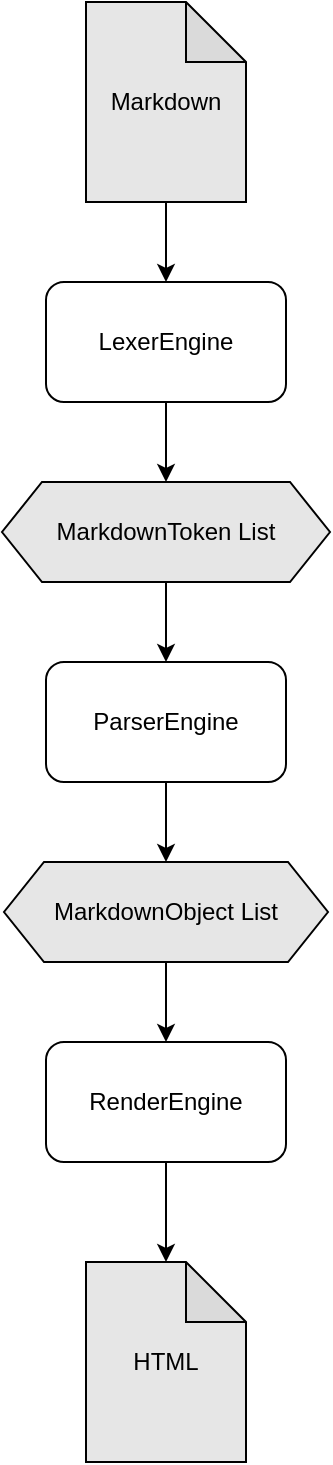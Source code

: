<mxfile version="14.5.1" type="device" pages="4"><diagram id="C5RBs43oDa-KdzZeNtuy" name="Overview"><mxGraphModel dx="1550" dy="895" grid="1" gridSize="10" guides="1" tooltips="1" connect="1" arrows="1" fold="1" page="1" pageScale="1" pageWidth="827" pageHeight="1169" math="0" shadow="0"><root><mxCell id="WIyWlLk6GJQsqaUBKTNV-0"/><mxCell id="WIyWlLk6GJQsqaUBKTNV-1" parent="WIyWlLk6GJQsqaUBKTNV-0"/><mxCell id="PgM29OOHVoM3hw01rDTA-3" style="edgeStyle=orthogonalEdgeStyle;rounded=0;orthogonalLoop=1;jettySize=auto;html=1;" edge="1" parent="WIyWlLk6GJQsqaUBKTNV-1" source="PgM29OOHVoM3hw01rDTA-1" target="PgM29OOHVoM3hw01rDTA-2"><mxGeometry relative="1" as="geometry"/></mxCell><mxCell id="PgM29OOHVoM3hw01rDTA-1" value="Markdown" style="shape=note;whiteSpace=wrap;html=1;backgroundOutline=1;darkOpacity=0.05;fillColor=#E6E6E6;" vertex="1" parent="WIyWlLk6GJQsqaUBKTNV-1"><mxGeometry x="374" y="160" width="80" height="100" as="geometry"/></mxCell><mxCell id="PgM29OOHVoM3hw01rDTA-5" style="edgeStyle=orthogonalEdgeStyle;rounded=0;orthogonalLoop=1;jettySize=auto;html=1;entryX=0.5;entryY=0;entryDx=0;entryDy=0;" edge="1" parent="WIyWlLk6GJQsqaUBKTNV-1" source="PgM29OOHVoM3hw01rDTA-2" target="PgM29OOHVoM3hw01rDTA-7"><mxGeometry relative="1" as="geometry"><mxPoint x="414" y="430" as="targetPoint"/></mxGeometry></mxCell><mxCell id="PgM29OOHVoM3hw01rDTA-2" value="LexerEngine" style="rounded=1;whiteSpace=wrap;html=1;" vertex="1" parent="WIyWlLk6GJQsqaUBKTNV-1"><mxGeometry x="354" y="300" width="120" height="60" as="geometry"/></mxCell><mxCell id="PgM29OOHVoM3hw01rDTA-9" style="edgeStyle=orthogonalEdgeStyle;rounded=0;orthogonalLoop=1;jettySize=auto;html=1;" edge="1" parent="WIyWlLk6GJQsqaUBKTNV-1" source="PgM29OOHVoM3hw01rDTA-7" target="PgM29OOHVoM3hw01rDTA-8"><mxGeometry relative="1" as="geometry"/></mxCell><mxCell id="PgM29OOHVoM3hw01rDTA-7" value="MarkdownToken List" style="shape=hexagon;perimeter=hexagonPerimeter2;whiteSpace=wrap;html=1;fixedSize=1;fillColor=#E6E6E6;" vertex="1" parent="WIyWlLk6GJQsqaUBKTNV-1"><mxGeometry x="332" y="400" width="164" height="50" as="geometry"/></mxCell><mxCell id="PgM29OOHVoM3hw01rDTA-11" style="edgeStyle=orthogonalEdgeStyle;rounded=0;orthogonalLoop=1;jettySize=auto;html=1;entryX=0.5;entryY=0;entryDx=0;entryDy=0;" edge="1" parent="WIyWlLk6GJQsqaUBKTNV-1" source="PgM29OOHVoM3hw01rDTA-8" target="PgM29OOHVoM3hw01rDTA-10"><mxGeometry relative="1" as="geometry"/></mxCell><mxCell id="PgM29OOHVoM3hw01rDTA-8" value="ParserEngine" style="rounded=1;whiteSpace=wrap;html=1;" vertex="1" parent="WIyWlLk6GJQsqaUBKTNV-1"><mxGeometry x="354" y="490" width="120" height="60" as="geometry"/></mxCell><mxCell id="PgM29OOHVoM3hw01rDTA-13" style="edgeStyle=orthogonalEdgeStyle;rounded=0;orthogonalLoop=1;jettySize=auto;html=1;entryX=0.5;entryY=0;entryDx=0;entryDy=0;" edge="1" parent="WIyWlLk6GJQsqaUBKTNV-1" source="PgM29OOHVoM3hw01rDTA-10" target="PgM29OOHVoM3hw01rDTA-12"><mxGeometry relative="1" as="geometry"/></mxCell><mxCell id="PgM29OOHVoM3hw01rDTA-10" value="MarkdownObject List" style="shape=hexagon;perimeter=hexagonPerimeter2;whiteSpace=wrap;html=1;fixedSize=1;fillColor=#E6E6E6;" vertex="1" parent="WIyWlLk6GJQsqaUBKTNV-1"><mxGeometry x="333" y="590" width="162" height="50" as="geometry"/></mxCell><mxCell id="PgM29OOHVoM3hw01rDTA-15" style="edgeStyle=orthogonalEdgeStyle;rounded=0;orthogonalLoop=1;jettySize=auto;html=1;entryX=0.5;entryY=0;entryDx=0;entryDy=0;entryPerimeter=0;" edge="1" parent="WIyWlLk6GJQsqaUBKTNV-1" source="PgM29OOHVoM3hw01rDTA-12" target="PgM29OOHVoM3hw01rDTA-14"><mxGeometry relative="1" as="geometry"/></mxCell><mxCell id="PgM29OOHVoM3hw01rDTA-12" value="RenderEngine" style="rounded=1;whiteSpace=wrap;html=1;fillColor=#FFFFFF;" vertex="1" parent="WIyWlLk6GJQsqaUBKTNV-1"><mxGeometry x="354" y="680" width="120" height="60" as="geometry"/></mxCell><mxCell id="PgM29OOHVoM3hw01rDTA-14" value="HTML" style="shape=note;whiteSpace=wrap;html=1;backgroundOutline=1;darkOpacity=0.05;fillColor=#E6E6E6;" vertex="1" parent="WIyWlLk6GJQsqaUBKTNV-1"><mxGeometry x="374" y="790" width="80" height="100" as="geometry"/></mxCell></root></mxGraphModel></diagram><diagram id="Sw_qqMjc8U7s2NGAcDJ0" name="LexerEngine"><mxGraphModel dx="1550" dy="895" grid="1" gridSize="10" guides="1" tooltips="1" connect="1" arrows="1" fold="1" page="1" pageScale="1" pageWidth="1100" pageHeight="850" math="0" shadow="0"><root><mxCell id="pzdXls8BnUCMwul2S7bM-0"/><mxCell id="pzdXls8BnUCMwul2S7bM-1" parent="pzdXls8BnUCMwul2S7bM-0"/><mxCell id="pzdXls8BnUCMwul2S7bM-2" style="edgeStyle=orthogonalEdgeStyle;rounded=0;orthogonalLoop=1;jettySize=auto;html=1;entryX=0.5;entryY=0;entryDx=0;entryDy=0;" edge="1" parent="pzdXls8BnUCMwul2S7bM-1" source="pzdXls8BnUCMwul2S7bM-3" target="pzdXls8BnUCMwul2S7bM-6"><mxGeometry relative="1" as="geometry"><mxPoint x="640" y="300" as="targetPoint"/></mxGeometry></mxCell><mxCell id="pzdXls8BnUCMwul2S7bM-3" value="Markdown String" style="shape=note;whiteSpace=wrap;html=1;backgroundOutline=1;darkOpacity=0.05;" vertex="1" parent="pzdXls8BnUCMwul2S7bM-1"><mxGeometry x="405" y="150" width="80" height="100" as="geometry"/></mxCell><mxCell id="pzdXls8BnUCMwul2S7bM-4" style="edgeStyle=orthogonalEdgeStyle;rounded=0;orthogonalLoop=1;jettySize=auto;html=1;entryX=0;entryY=0;entryDx=70;entryDy=0;entryPerimeter=0;strokeColor=#009999;" edge="1" parent="pzdXls8BnUCMwul2S7bM-1" source="pzdXls8BnUCMwul2S7bM-6" target="pzdXls8BnUCMwul2S7bM-30"><mxGeometry relative="1" as="geometry"/></mxCell><mxCell id="pzdXls8BnUCMwul2S7bM-5" value="Finished" style="edgeLabel;html=1;align=center;verticalAlign=middle;resizable=0;points=[];" vertex="1" connectable="0" parent="pzdXls8BnUCMwul2S7bM-4"><mxGeometry x="-0.431" y="-1" relative="1" as="geometry"><mxPoint x="5.33" y="1" as="offset"/></mxGeometry></mxCell><mxCell id="pzdXls8BnUCMwul2S7bM-6" value="Lex String Until Empty" style="whiteSpace=wrap;html=1;" vertex="1" parent="pzdXls8BnUCMwul2S7bM-1"><mxGeometry x="380" y="290" width="130" height="40" as="geometry"/></mxCell><mxCell id="pzdXls8BnUCMwul2S7bM-7" style="edgeStyle=orthogonalEdgeStyle;rounded=0;orthogonalLoop=1;jettySize=auto;html=1;strokeColor=#994C00;" edge="1" parent="pzdXls8BnUCMwul2S7bM-1" source="pzdXls8BnUCMwul2S7bM-11" target="pzdXls8BnUCMwul2S7bM-18"><mxGeometry relative="1" as="geometry"/></mxCell><mxCell id="pzdXls8BnUCMwul2S7bM-8" value="Failed" style="edgeLabel;html=1;align=center;verticalAlign=middle;resizable=0;points=[];" vertex="1" connectable="0" parent="pzdXls8BnUCMwul2S7bM-7"><mxGeometry x="-0.302" y="-1" relative="1" as="geometry"><mxPoint as="offset"/></mxGeometry></mxCell><mxCell id="pzdXls8BnUCMwul2S7bM-9" style="edgeStyle=orthogonalEdgeStyle;rounded=0;orthogonalLoop=1;jettySize=auto;html=1;entryX=0.5;entryY=1;entryDx=0;entryDy=0;strokeColor=#009999;" edge="1" parent="pzdXls8BnUCMwul2S7bM-1" source="pzdXls8BnUCMwul2S7bM-11" target="pzdXls8BnUCMwul2S7bM-6"><mxGeometry relative="1" as="geometry"/></mxCell><mxCell id="pzdXls8BnUCMwul2S7bM-10" value="MarkdownToken" style="edgeLabel;html=1;align=center;verticalAlign=middle;resizable=0;points=[];" vertex="1" connectable="0" parent="pzdXls8BnUCMwul2S7bM-9"><mxGeometry x="-0.118" relative="1" as="geometry"><mxPoint as="offset"/></mxGeometry></mxCell><mxCell id="pzdXls8BnUCMwul2S7bM-11" value="AtxHeaderLexer" style="whiteSpace=wrap;html=1;rounded=1;" vertex="1" parent="pzdXls8BnUCMwul2S7bM-1"><mxGeometry x="590" y="350" width="100" height="40" as="geometry"/></mxCell><mxCell id="pzdXls8BnUCMwul2S7bM-12" value="" style="edgeStyle=elbowEdgeStyle;elbow=horizontal;html=1;rounded=0;entryX=0.5;entryY=0;entryDx=0;entryDy=0;" edge="1" parent="pzdXls8BnUCMwul2S7bM-1" source="pzdXls8BnUCMwul2S7bM-6" target="pzdXls8BnUCMwul2S7bM-11"><mxGeometry relative="1" as="geometry"><Array as="points"><mxPoint x="640" y="310"/></Array></mxGeometry></mxCell><mxCell id="pzdXls8BnUCMwul2S7bM-13" value="Markdown Substring" style="edgeLabel;html=1;align=center;verticalAlign=middle;resizable=0;points=[];" vertex="1" connectable="0" parent="pzdXls8BnUCMwul2S7bM-12"><mxGeometry x="-0.101" y="2" relative="1" as="geometry"><mxPoint x="-6.5" y="2" as="offset"/></mxGeometry></mxCell><mxCell id="pzdXls8BnUCMwul2S7bM-14" style="edgeStyle=orthogonalEdgeStyle;rounded=0;orthogonalLoop=1;jettySize=auto;html=1;entryX=0.5;entryY=0;entryDx=0;entryDy=0;strokeColor=#994C00;" edge="1" parent="pzdXls8BnUCMwul2S7bM-1" source="pzdXls8BnUCMwul2S7bM-18" target="pzdXls8BnUCMwul2S7bM-23"><mxGeometry relative="1" as="geometry"/></mxCell><mxCell id="pzdXls8BnUCMwul2S7bM-15" value="Failed" style="edgeLabel;html=1;align=center;verticalAlign=middle;resizable=0;points=[];" vertex="1" connectable="0" parent="pzdXls8BnUCMwul2S7bM-14"><mxGeometry x="-0.34" relative="1" as="geometry"><mxPoint as="offset"/></mxGeometry></mxCell><mxCell id="pzdXls8BnUCMwul2S7bM-16" style="edgeStyle=orthogonalEdgeStyle;rounded=0;orthogonalLoop=1;jettySize=auto;html=1;entryX=0.5;entryY=1;entryDx=0;entryDy=0;strokeColor=#009999;" edge="1" parent="pzdXls8BnUCMwul2S7bM-1" source="pzdXls8BnUCMwul2S7bM-18" target="pzdXls8BnUCMwul2S7bM-6"><mxGeometry relative="1" as="geometry"/></mxCell><mxCell id="pzdXls8BnUCMwul2S7bM-17" value="MarkdownToken" style="edgeLabel;html=1;align=center;verticalAlign=middle;resizable=0;points=[];" vertex="1" connectable="0" parent="pzdXls8BnUCMwul2S7bM-16"><mxGeometry x="-0.392" relative="1" as="geometry"><mxPoint as="offset"/></mxGeometry></mxCell><mxCell id="pzdXls8BnUCMwul2S7bM-18" value="ListLexer" style="whiteSpace=wrap;html=1;rounded=1;" vertex="1" parent="pzdXls8BnUCMwul2S7bM-1"><mxGeometry x="590" y="430" width="100" height="40" as="geometry"/></mxCell><mxCell id="pzdXls8BnUCMwul2S7bM-19" style="edgeStyle=orthogonalEdgeStyle;rounded=0;orthogonalLoop=1;jettySize=auto;html=1;entryX=0.5;entryY=0;entryDx=0;entryDy=0;strokeColor=#994C00;" edge="1" parent="pzdXls8BnUCMwul2S7bM-1" source="pzdXls8BnUCMwul2S7bM-23" target="pzdXls8BnUCMwul2S7bM-28"><mxGeometry relative="1" as="geometry"/></mxCell><mxCell id="pzdXls8BnUCMwul2S7bM-20" value="Failed" style="edgeLabel;html=1;align=center;verticalAlign=middle;resizable=0;points=[];" vertex="1" connectable="0" parent="pzdXls8BnUCMwul2S7bM-19"><mxGeometry x="-0.265" y="-1" relative="1" as="geometry"><mxPoint as="offset"/></mxGeometry></mxCell><mxCell id="pzdXls8BnUCMwul2S7bM-21" style="edgeStyle=orthogonalEdgeStyle;rounded=0;orthogonalLoop=1;jettySize=auto;html=1;entryX=0.5;entryY=1;entryDx=0;entryDy=0;strokeColor=#009999;" edge="1" parent="pzdXls8BnUCMwul2S7bM-1" source="pzdXls8BnUCMwul2S7bM-23" target="pzdXls8BnUCMwul2S7bM-6"><mxGeometry relative="1" as="geometry"/></mxCell><mxCell id="pzdXls8BnUCMwul2S7bM-22" value="MarkdownToken" style="edgeLabel;html=1;align=center;verticalAlign=middle;resizable=0;points=[];" vertex="1" connectable="0" parent="pzdXls8BnUCMwul2S7bM-21"><mxGeometry x="-0.51" y="-1" relative="1" as="geometry"><mxPoint as="offset"/></mxGeometry></mxCell><mxCell id="pzdXls8BnUCMwul2S7bM-23" value="EmptylineLexer" style="rounded=1;whiteSpace=wrap;html=1;fillColor=#ffffff;" vertex="1" parent="pzdXls8BnUCMwul2S7bM-1"><mxGeometry x="590" y="510" width="100" height="40" as="geometry"/></mxCell><mxCell id="pzdXls8BnUCMwul2S7bM-24" style="edgeStyle=orthogonalEdgeStyle;rounded=0;orthogonalLoop=1;jettySize=auto;html=1;strokeColor=#009999;entryX=0.5;entryY=1;entryDx=0;entryDy=0;" edge="1" parent="pzdXls8BnUCMwul2S7bM-1" source="pzdXls8BnUCMwul2S7bM-28" target="pzdXls8BnUCMwul2S7bM-6"><mxGeometry relative="1" as="geometry"><mxPoint x="430" y="380" as="targetPoint"/></mxGeometry></mxCell><mxCell id="pzdXls8BnUCMwul2S7bM-25" value="MarkdownToken" style="edgeLabel;html=1;align=center;verticalAlign=middle;resizable=0;points=[];" vertex="1" connectable="0" parent="pzdXls8BnUCMwul2S7bM-24"><mxGeometry x="-0.595" relative="1" as="geometry"><mxPoint x="6" as="offset"/></mxGeometry></mxCell><mxCell id="pzdXls8BnUCMwul2S7bM-26" style="edgeStyle=orthogonalEdgeStyle;rounded=0;orthogonalLoop=1;jettySize=auto;html=1;entryX=0;entryY=0.5;entryDx=0;entryDy=0;strokeColor=#994C00;" edge="1" parent="pzdXls8BnUCMwul2S7bM-1" source="pzdXls8BnUCMwul2S7bM-28" target="pzdXls8BnUCMwul2S7bM-29"><mxGeometry relative="1" as="geometry"/></mxCell><mxCell id="pzdXls8BnUCMwul2S7bM-27" value="Failed" style="edgeLabel;html=1;align=center;verticalAlign=middle;resizable=0;points=[];" vertex="1" connectable="0" parent="pzdXls8BnUCMwul2S7bM-26"><mxGeometry x="-0.213" y="-1" relative="1" as="geometry"><mxPoint x="6.67" y="-1" as="offset"/></mxGeometry></mxCell><mxCell id="pzdXls8BnUCMwul2S7bM-28" value="ParagraphLexer" style="rounded=1;whiteSpace=wrap;html=1;fillColor=#ffffff;" vertex="1" parent="pzdXls8BnUCMwul2S7bM-1"><mxGeometry x="590" y="590" width="100" height="40" as="geometry"/></mxCell><mxCell id="pzdXls8BnUCMwul2S7bM-29" value="exception&lt;br&gt;Infinite Loop Detected" style="rhombus;whiteSpace=wrap;html=1;rounded=0;fillColor=#FFCCCC;" vertex="1" parent="pzdXls8BnUCMwul2S7bM-1"><mxGeometry x="800" y="570" width="100" height="80" as="geometry"/></mxCell><mxCell id="pzdXls8BnUCMwul2S7bM-30" value="List&amp;lt;MarkdownToken&amp;gt;" style="shape=cube;whiteSpace=wrap;html=1;boundedLbl=1;backgroundOutline=1;darkOpacity=0.05;darkOpacity2=0.1;rounded=1;fillColor=#E6E6E6;" vertex="1" parent="pzdXls8BnUCMwul2S7bM-1"><mxGeometry x="200" y="440" width="160" height="80" as="geometry"/></mxCell></root></mxGraphModel></diagram><diagram id="LgI9ahDbymaSBoopOObE" name="ParserEngine"><mxGraphModel dx="1824" dy="1053" grid="1" gridSize="10" guides="1" tooltips="1" connect="1" arrows="1" fold="1" page="1" pageScale="1" pageWidth="1100" pageHeight="850" math="0" shadow="0"><root><mxCell id="LESB2wQcvWQJYPj-FTWl-0"/><mxCell id="LESB2wQcvWQJYPj-FTWl-1" parent="LESB2wQcvWQJYPj-FTWl-0"/><mxCell id="LESB2wQcvWQJYPj-FTWl-2" style="edgeStyle=orthogonalEdgeStyle;rounded=0;orthogonalLoop=1;jettySize=auto;html=1;entryX=0.5;entryY=0;entryDx=0;entryDy=0;exitX=0;exitY=0;exitDx=90;exitDy=80;exitPerimeter=0;" edge="1" parent="LESB2wQcvWQJYPj-FTWl-1" source="LESB2wQcvWQJYPj-FTWl-31" target="LESB2wQcvWQJYPj-FTWl-15"><mxGeometry relative="1" as="geometry"><mxPoint x="310" y="250" as="sourcePoint"/><mxPoint x="505" y="300" as="targetPoint"/></mxGeometry></mxCell><mxCell id="LESB2wQcvWQJYPj-FTWl-3" style="edgeStyle=orthogonalEdgeStyle;rounded=0;orthogonalLoop=1;jettySize=auto;html=1;entryX=0;entryY=0;entryDx=70;entryDy=0;entryPerimeter=0;strokeColor=#009999;" edge="1" parent="LESB2wQcvWQJYPj-FTWl-1" source="LESB2wQcvWQJYPj-FTWl-15" target="LESB2wQcvWQJYPj-FTWl-30"><mxGeometry relative="1" as="geometry"/></mxCell><mxCell id="LESB2wQcvWQJYPj-FTWl-4" value="Finished" style="edgeLabel;html=1;align=center;verticalAlign=middle;resizable=0;points=[];" vertex="1" connectable="0" parent="LESB2wQcvWQJYPj-FTWl-3"><mxGeometry x="-0.431" y="-1" relative="1" as="geometry"><mxPoint x="5.33" y="1" as="offset"/></mxGeometry></mxCell><mxCell id="LESB2wQcvWQJYPj-FTWl-5" style="edgeStyle=orthogonalEdgeStyle;rounded=0;orthogonalLoop=1;jettySize=auto;html=1;entryX=0;entryY=0.5;entryDx=0;entryDy=0;strokeColor=#009999;" edge="1" parent="LESB2wQcvWQJYPj-FTWl-1" source="LESB2wQcvWQJYPj-FTWl-15" target="LESB2wQcvWQJYPj-FTWl-23"><mxGeometry relative="1" as="geometry"><Array as="points"><mxPoint x="525" y="320"/><mxPoint x="525" y="290"/></Array></mxGeometry></mxCell><mxCell id="LESB2wQcvWQJYPj-FTWl-6" value="MarkdownToken" style="edgeLabel;html=1;align=center;verticalAlign=middle;resizable=0;points=[];" vertex="1" connectable="0" parent="LESB2wQcvWQJYPj-FTWl-5"><mxGeometry x="0.343" relative="1" as="geometry"><mxPoint x="26" as="offset"/></mxGeometry></mxCell><mxCell id="LESB2wQcvWQJYPj-FTWl-7" style="edgeStyle=orthogonalEdgeStyle;rounded=0;orthogonalLoop=1;jettySize=auto;html=1;exitX=1;exitY=0.5;exitDx=0;exitDy=0;entryX=0;entryY=0.5;entryDx=0;entryDy=0;strokeColor=#009999;" edge="1" parent="LESB2wQcvWQJYPj-FTWl-1" source="LESB2wQcvWQJYPj-FTWl-15" target="LESB2wQcvWQJYPj-FTWl-35"><mxGeometry relative="1" as="geometry"><Array as="points"><mxPoint x="525" y="320"/><mxPoint x="525" y="370"/></Array></mxGeometry></mxCell><mxCell id="LESB2wQcvWQJYPj-FTWl-8" value="MarkdownToken" style="edgeLabel;html=1;align=center;verticalAlign=middle;resizable=0;points=[];" vertex="1" connectable="0" parent="LESB2wQcvWQJYPj-FTWl-7"><mxGeometry x="0.52" y="2" relative="1" as="geometry"><mxPoint x="-6" y="2" as="offset"/></mxGeometry></mxCell><mxCell id="LESB2wQcvWQJYPj-FTWl-9" style="edgeStyle=orthogonalEdgeStyle;rounded=0;orthogonalLoop=1;jettySize=auto;html=1;exitX=1;exitY=0.5;exitDx=0;exitDy=0;entryX=0;entryY=0.5;entryDx=0;entryDy=0;strokeColor=#009999;" edge="1" parent="LESB2wQcvWQJYPj-FTWl-1" source="LESB2wQcvWQJYPj-FTWl-15" target="LESB2wQcvWQJYPj-FTWl-26"><mxGeometry relative="1" as="geometry"><Array as="points"><mxPoint x="525" y="320"/><mxPoint x="525" y="445"/></Array></mxGeometry></mxCell><mxCell id="LESB2wQcvWQJYPj-FTWl-10" value="MarkdownToken" style="edgeLabel;html=1;align=center;verticalAlign=middle;resizable=0;points=[];" vertex="1" connectable="0" parent="LESB2wQcvWQJYPj-FTWl-9"><mxGeometry x="0.559" relative="1" as="geometry"><mxPoint x="2" as="offset"/></mxGeometry></mxCell><mxCell id="LESB2wQcvWQJYPj-FTWl-11" style="edgeStyle=orthogonalEdgeStyle;rounded=0;orthogonalLoop=1;jettySize=auto;html=1;entryX=0;entryY=0.5;entryDx=0;entryDy=0;strokeColor=#009999;" edge="1" parent="LESB2wQcvWQJYPj-FTWl-1" source="LESB2wQcvWQJYPj-FTWl-15" target="LESB2wQcvWQJYPj-FTWl-28"><mxGeometry relative="1" as="geometry"><Array as="points"><mxPoint x="525" y="320"/><mxPoint x="525" y="510"/></Array></mxGeometry></mxCell><mxCell id="LESB2wQcvWQJYPj-FTWl-12" value="MarkdownToken" style="edgeLabel;html=1;align=center;verticalAlign=middle;resizable=0;points=[];" vertex="1" connectable="0" parent="LESB2wQcvWQJYPj-FTWl-11"><mxGeometry x="0.635" relative="1" as="geometry"><mxPoint x="-5" as="offset"/></mxGeometry></mxCell><mxCell id="LESB2wQcvWQJYPj-FTWl-13" style="edgeStyle=orthogonalEdgeStyle;rounded=0;orthogonalLoop=1;jettySize=auto;html=1;entryX=0;entryY=0.5;entryDx=0;entryDy=0;strokeColor=#009999;" edge="1" parent="LESB2wQcvWQJYPj-FTWl-1" source="LESB2wQcvWQJYPj-FTWl-15" target="LESB2wQcvWQJYPj-FTWl-29"><mxGeometry relative="1" as="geometry"><Array as="points"><mxPoint x="525" y="320"/><mxPoint x="525" y="600"/></Array></mxGeometry></mxCell><mxCell id="LESB2wQcvWQJYPj-FTWl-14" value="Unknown MarkdownToken" style="edgeLabel;html=1;align=center;verticalAlign=middle;resizable=0;points=[];" vertex="1" connectable="0" parent="LESB2wQcvWQJYPj-FTWl-13"><mxGeometry x="0.608" y="-2" relative="1" as="geometry"><mxPoint x="22" y="-2" as="offset"/></mxGeometry></mxCell><mxCell id="LESB2wQcvWQJYPj-FTWl-15" value="Parse Until Empty" style="whiteSpace=wrap;html=1;" vertex="1" parent="LESB2wQcvWQJYPj-FTWl-1"><mxGeometry x="240" y="300" width="130" height="40" as="geometry"/></mxCell><mxCell id="LESB2wQcvWQJYPj-FTWl-16" style="edgeStyle=orthogonalEdgeStyle;rounded=0;orthogonalLoop=1;jettySize=auto;html=1;entryX=0.5;entryY=1;entryDx=0;entryDy=0;strokeColor=#009999;" edge="1" parent="LESB2wQcvWQJYPj-FTWl-1" source="LESB2wQcvWQJYPj-FTWl-17" target="LESB2wQcvWQJYPj-FTWl-15"><mxGeometry relative="1" as="geometry"><Array as="points"><mxPoint x="1030" y="200"/><mxPoint x="1030" y="730"/><mxPoint x="305" y="730"/></Array></mxGeometry></mxCell><mxCell id="HB5Jy5BdYIZY56PBf6oU-0" value="EmptyLineMarkdownObject" style="edgeLabel;html=1;align=center;verticalAlign=middle;resizable=0;points=[];" vertex="1" connectable="0" parent="LESB2wQcvWQJYPj-FTWl-16"><mxGeometry x="-0.926" y="2" relative="1" as="geometry"><mxPoint x="36.79" y="1.97" as="offset"/></mxGeometry></mxCell><mxCell id="LESB2wQcvWQJYPj-FTWl-17" value="EmptyLineParser" style="whiteSpace=wrap;html=1;rounded=1;" vertex="1" parent="LESB2wQcvWQJYPj-FTWl-1"><mxGeometry x="712.5" y="180" width="105" height="40" as="geometry"/></mxCell><mxCell id="LESB2wQcvWQJYPj-FTWl-18" value="" style="edgeStyle=elbowEdgeStyle;elbow=horizontal;html=1;rounded=0;entryX=0;entryY=0.5;entryDx=0;entryDy=0;strokeColor=#009999;" edge="1" parent="LESB2wQcvWQJYPj-FTWl-1" source="LESB2wQcvWQJYPj-FTWl-15" target="LESB2wQcvWQJYPj-FTWl-17"><mxGeometry relative="1" as="geometry"><Array as="points"><mxPoint x="525" y="240"/><mxPoint x="465" y="260"/><mxPoint x="445" y="280"/><mxPoint x="500" y="320"/></Array></mxGeometry></mxCell><mxCell id="LESB2wQcvWQJYPj-FTWl-19" value="Choose Parser&lt;br&gt;&amp;nbsp;By Token Type" style="edgeLabel;html=1;align=center;verticalAlign=middle;resizable=0;points=[];" vertex="1" connectable="0" parent="LESB2wQcvWQJYPj-FTWl-18"><mxGeometry x="-0.772" y="-1" relative="1" as="geometry"><mxPoint x="17" as="offset"/></mxGeometry></mxCell><mxCell id="LESB2wQcvWQJYPj-FTWl-20" value="MarkdownToken" style="edgeLabel;html=1;align=center;verticalAlign=middle;resizable=0;points=[];" vertex="1" connectable="0" parent="LESB2wQcvWQJYPj-FTWl-18"><mxGeometry x="0.576" relative="1" as="geometry"><mxPoint as="offset"/></mxGeometry></mxCell><mxCell id="LESB2wQcvWQJYPj-FTWl-21" style="edgeStyle=orthogonalEdgeStyle;rounded=0;orthogonalLoop=1;jettySize=auto;html=1;entryX=0.5;entryY=1;entryDx=0;entryDy=0;strokeColor=#009999;" edge="1" parent="LESB2wQcvWQJYPj-FTWl-1" source="LESB2wQcvWQJYPj-FTWl-23" target="LESB2wQcvWQJYPj-FTWl-15"><mxGeometry relative="1" as="geometry"><Array as="points"><mxPoint x="1030" y="290"/><mxPoint x="1030" y="730"/><mxPoint x="305" y="730"/></Array></mxGeometry></mxCell><mxCell id="LESB2wQcvWQJYPj-FTWl-22" value="FlatListMarkdownObject" style="edgeLabel;html=1;align=center;verticalAlign=middle;resizable=0;points=[];" vertex="1" connectable="0" parent="LESB2wQcvWQJYPj-FTWl-21"><mxGeometry x="-0.894" y="2" relative="1" as="geometry"><mxPoint x="0.29" y="1.97" as="offset"/></mxGeometry></mxCell><mxCell id="LESB2wQcvWQJYPj-FTWl-23" value="FlatListParser" style="whiteSpace=wrap;html=1;rounded=1;" vertex="1" parent="LESB2wQcvWQJYPj-FTWl-1"><mxGeometry x="710" y="270" width="110" height="40" as="geometry"/></mxCell><mxCell id="LESB2wQcvWQJYPj-FTWl-24" style="edgeStyle=orthogonalEdgeStyle;rounded=0;orthogonalLoop=1;jettySize=auto;html=1;entryX=0.5;entryY=1;entryDx=0;entryDy=0;strokeColor=#009999;" edge="1" parent="LESB2wQcvWQJYPj-FTWl-1" source="LESB2wQcvWQJYPj-FTWl-26" target="LESB2wQcvWQJYPj-FTWl-15"><mxGeometry relative="1" as="geometry"><Array as="points"><mxPoint x="1030" y="445"/><mxPoint x="1030" y="730"/><mxPoint x="305" y="730"/></Array></mxGeometry></mxCell><mxCell id="LESB2wQcvWQJYPj-FTWl-25" value="AtxHeaderMarkdownObject" style="edgeLabel;html=1;align=center;verticalAlign=middle;resizable=0;points=[];" vertex="1" connectable="0" parent="LESB2wQcvWQJYPj-FTWl-24"><mxGeometry x="-0.883" y="-1" relative="1" as="geometry"><mxPoint x="10.29" y="-1" as="offset"/></mxGeometry></mxCell><mxCell id="LESB2wQcvWQJYPj-FTWl-26" value="AtxHeaderParser" style="rounded=1;whiteSpace=wrap;html=1;fillColor=#ffffff;" vertex="1" parent="LESB2wQcvWQJYPj-FTWl-1"><mxGeometry x="710" y="425" width="110" height="40" as="geometry"/></mxCell><mxCell id="LESB2wQcvWQJYPj-FTWl-27" style="edgeStyle=orthogonalEdgeStyle;rounded=0;orthogonalLoop=1;jettySize=auto;html=1;entryX=0.5;entryY=1;entryDx=0;entryDy=0;strokeColor=#009999;" edge="1" parent="LESB2wQcvWQJYPj-FTWl-1" source="LESB2wQcvWQJYPj-FTWl-28" target="LESB2wQcvWQJYPj-FTWl-15"><mxGeometry relative="1" as="geometry"><Array as="points"><mxPoint x="1030" y="510"/><mxPoint x="1030" y="730"/><mxPoint x="305" y="730"/></Array></mxGeometry></mxCell><mxCell id="LESB2wQcvWQJYPj-FTWl-28" value="ParagraphParser" style="rounded=1;whiteSpace=wrap;html=1;fillColor=#ffffff;" vertex="1" parent="LESB2wQcvWQJYPj-FTWl-1"><mxGeometry x="710" y="490" width="110" height="40" as="geometry"/></mxCell><mxCell id="LESB2wQcvWQJYPj-FTWl-29" value="exception" style="rhombus;whiteSpace=wrap;html=1;rounded=0;fillColor=#FFCCCC;" vertex="1" parent="LESB2wQcvWQJYPj-FTWl-1"><mxGeometry x="715" y="560" width="100" height="80" as="geometry"/></mxCell><mxCell id="LESB2wQcvWQJYPj-FTWl-30" value="List&amp;lt;MarkdownObject&amp;gt;" style="shape=cube;whiteSpace=wrap;html=1;boundedLbl=1;backgroundOutline=1;darkOpacity=0.05;darkOpacity2=0.1;rounded=1;fillColor=#E6E6E6;" vertex="1" parent="LESB2wQcvWQJYPj-FTWl-1"><mxGeometry x="60" y="450" width="160" height="80" as="geometry"/></mxCell><mxCell id="LESB2wQcvWQJYPj-FTWl-31" value="List&amp;lt;MarkdownToken&amp;gt;" style="shape=cube;whiteSpace=wrap;html=1;boundedLbl=1;backgroundOutline=1;darkOpacity=0.05;darkOpacity2=0.1;rounded=1;fillColor=#E6E6E6;" vertex="1" parent="LESB2wQcvWQJYPj-FTWl-1"><mxGeometry x="215" y="120" width="160" height="80" as="geometry"/></mxCell><mxCell id="LESB2wQcvWQJYPj-FTWl-32" style="edgeStyle=orthogonalEdgeStyle;rounded=0;orthogonalLoop=1;jettySize=auto;html=1;entryX=0.5;entryY=1;entryDx=0;entryDy=0;strokeColor=#009999;" edge="1" parent="LESB2wQcvWQJYPj-FTWl-1" source="LESB2wQcvWQJYPj-FTWl-35" target="LESB2wQcvWQJYPj-FTWl-15"><mxGeometry relative="1" as="geometry"><Array as="points"><mxPoint x="1030" y="370"/><mxPoint x="1030" y="730"/><mxPoint x="305" y="730"/></Array></mxGeometry></mxCell><mxCell id="LESB2wQcvWQJYPj-FTWl-33" value="ParagraphMarkdownObject" style="edgeLabel;html=1;align=center;verticalAlign=middle;resizable=0;points=[];" vertex="1" connectable="0" parent="LESB2wQcvWQJYPj-FTWl-32"><mxGeometry x="0.185" y="-2" relative="1" as="geometry"><mxPoint x="318.82" y="-218" as="offset"/></mxGeometry></mxCell><mxCell id="LESB2wQcvWQJYPj-FTWl-34" value="TightListMarkdownObject" style="edgeLabel;html=1;align=center;verticalAlign=middle;resizable=0;points=[];" vertex="1" connectable="0" parent="LESB2wQcvWQJYPj-FTWl-32"><mxGeometry x="-0.924" y="2" relative="1" as="geometry"><mxPoint x="34" as="offset"/></mxGeometry></mxCell><mxCell id="HB5Jy5BdYIZY56PBf6oU-1" value="Append" style="edgeLabel;html=1;align=center;verticalAlign=middle;resizable=0;points=[];" vertex="1" connectable="0" parent="LESB2wQcvWQJYPj-FTWl-32"><mxGeometry x="0.926" relative="1" as="geometry"><mxPoint x="-5" y="-32.65" as="offset"/></mxGeometry></mxCell><mxCell id="LESB2wQcvWQJYPj-FTWl-35" value="TightListItemParser" style="whiteSpace=wrap;html=1;rounded=1;" vertex="1" parent="LESB2wQcvWQJYPj-FTWl-1"><mxGeometry x="710" y="350" width="110" height="40" as="geometry"/></mxCell></root></mxGraphModel></diagram><diagram id="w5mqWjcmVBuPiC0jmxo7" name="RenderEngine"><mxGraphModel dx="1550" dy="895" grid="1" gridSize="10" guides="1" tooltips="1" connect="1" arrows="1" fold="1" page="1" pageScale="1" pageWidth="1100" pageHeight="850" math="0" shadow="0"><root><mxCell id="6Fo1Dcrz5Dp093Thgwjz-0"/><mxCell id="6Fo1Dcrz5Dp093Thgwjz-1" parent="6Fo1Dcrz5Dp093Thgwjz-0"/><mxCell id="6Fo1Dcrz5Dp093Thgwjz-2" style="edgeStyle=orthogonalEdgeStyle;rounded=0;orthogonalLoop=1;jettySize=auto;html=1;entryX=0.5;entryY=0;entryDx=0;entryDy=0;exitX=0;exitY=0;exitDx=90;exitDy=80;exitPerimeter=0;" edge="1" parent="6Fo1Dcrz5Dp093Thgwjz-1" source="6Fo1Dcrz5Dp093Thgwjz-32" target="6Fo1Dcrz5Dp093Thgwjz-15"><mxGeometry relative="1" as="geometry"><mxPoint x="310" y="250" as="sourcePoint"/><mxPoint x="505" y="300" as="targetPoint"/></mxGeometry></mxCell><mxCell id="6Fo1Dcrz5Dp093Thgwjz-3" style="edgeStyle=orthogonalEdgeStyle;rounded=0;orthogonalLoop=1;jettySize=auto;html=1;entryX=0.5;entryY=0;entryDx=0;entryDy=0;entryPerimeter=0;strokeColor=#009999;" edge="1" parent="6Fo1Dcrz5Dp093Thgwjz-1" source="6Fo1Dcrz5Dp093Thgwjz-15" target="6Fo1Dcrz5Dp093Thgwjz-38"><mxGeometry relative="1" as="geometry"><mxPoint x="130" y="450" as="targetPoint"/></mxGeometry></mxCell><mxCell id="6Fo1Dcrz5Dp093Thgwjz-4" value="Finished" style="edgeLabel;html=1;align=center;verticalAlign=middle;resizable=0;points=[];" vertex="1" connectable="0" parent="6Fo1Dcrz5Dp093Thgwjz-3"><mxGeometry x="-0.431" y="-1" relative="1" as="geometry"><mxPoint x="5.33" y="1" as="offset"/></mxGeometry></mxCell><mxCell id="6Fo1Dcrz5Dp093Thgwjz-5" style="edgeStyle=orthogonalEdgeStyle;rounded=0;orthogonalLoop=1;jettySize=auto;html=1;entryX=0;entryY=0.5;entryDx=0;entryDy=0;strokeColor=#009999;" edge="1" parent="6Fo1Dcrz5Dp093Thgwjz-1" source="6Fo1Dcrz5Dp093Thgwjz-15" target="6Fo1Dcrz5Dp093Thgwjz-24"><mxGeometry relative="1" as="geometry"><Array as="points"><mxPoint x="525" y="320"/><mxPoint x="525" y="290"/></Array></mxGeometry></mxCell><mxCell id="6Fo1Dcrz5Dp093Thgwjz-6" value="FlatListMarkdownObject" style="edgeLabel;html=1;align=center;verticalAlign=middle;resizable=0;points=[];" vertex="1" connectable="0" parent="6Fo1Dcrz5Dp093Thgwjz-5"><mxGeometry x="0.343" relative="1" as="geometry"><mxPoint x="26" as="offset"/></mxGeometry></mxCell><mxCell id="6Fo1Dcrz5Dp093Thgwjz-7" style="edgeStyle=orthogonalEdgeStyle;rounded=0;orthogonalLoop=1;jettySize=auto;html=1;exitX=1;exitY=0.5;exitDx=0;exitDy=0;entryX=0;entryY=0.5;entryDx=0;entryDy=0;strokeColor=#009999;" edge="1" parent="6Fo1Dcrz5Dp093Thgwjz-1" source="6Fo1Dcrz5Dp093Thgwjz-15" target="6Fo1Dcrz5Dp093Thgwjz-37"><mxGeometry relative="1" as="geometry"><Array as="points"><mxPoint x="525" y="320"/><mxPoint x="525" y="370"/></Array></mxGeometry></mxCell><mxCell id="6Fo1Dcrz5Dp093Thgwjz-8" value="TightListMarkdownObject" style="edgeLabel;html=1;align=center;verticalAlign=middle;resizable=0;points=[];" vertex="1" connectable="0" parent="6Fo1Dcrz5Dp093Thgwjz-7"><mxGeometry x="0.52" y="2" relative="1" as="geometry"><mxPoint x="-6" y="2" as="offset"/></mxGeometry></mxCell><mxCell id="6Fo1Dcrz5Dp093Thgwjz-9" style="edgeStyle=orthogonalEdgeStyle;rounded=0;orthogonalLoop=1;jettySize=auto;html=1;exitX=1;exitY=0.5;exitDx=0;exitDy=0;entryX=0;entryY=0.5;entryDx=0;entryDy=0;strokeColor=#009999;" edge="1" parent="6Fo1Dcrz5Dp093Thgwjz-1" source="6Fo1Dcrz5Dp093Thgwjz-15" target="6Fo1Dcrz5Dp093Thgwjz-27"><mxGeometry relative="1" as="geometry"><Array as="points"><mxPoint x="525" y="320"/><mxPoint x="525" y="445"/></Array></mxGeometry></mxCell><mxCell id="6Fo1Dcrz5Dp093Thgwjz-10" value="AtxHeaderMarkdownObject" style="edgeLabel;html=1;align=center;verticalAlign=middle;resizable=0;points=[];" vertex="1" connectable="0" parent="6Fo1Dcrz5Dp093Thgwjz-9"><mxGeometry x="0.559" relative="1" as="geometry"><mxPoint x="2" as="offset"/></mxGeometry></mxCell><mxCell id="6Fo1Dcrz5Dp093Thgwjz-11" style="edgeStyle=orthogonalEdgeStyle;rounded=0;orthogonalLoop=1;jettySize=auto;html=1;entryX=0;entryY=0.5;entryDx=0;entryDy=0;strokeColor=#009999;" edge="1" parent="6Fo1Dcrz5Dp093Thgwjz-1" source="6Fo1Dcrz5Dp093Thgwjz-15" target="6Fo1Dcrz5Dp093Thgwjz-29"><mxGeometry relative="1" as="geometry"><Array as="points"><mxPoint x="525" y="320"/><mxPoint x="525" y="510"/></Array></mxGeometry></mxCell><mxCell id="6Fo1Dcrz5Dp093Thgwjz-12" value="ParagraphMarkdownObject" style="edgeLabel;html=1;align=center;verticalAlign=middle;resizable=0;points=[];" vertex="1" connectable="0" parent="6Fo1Dcrz5Dp093Thgwjz-11"><mxGeometry x="0.635" relative="1" as="geometry"><mxPoint x="-5" as="offset"/></mxGeometry></mxCell><mxCell id="6Fo1Dcrz5Dp093Thgwjz-13" style="edgeStyle=orthogonalEdgeStyle;rounded=0;orthogonalLoop=1;jettySize=auto;html=1;entryX=0;entryY=0.5;entryDx=0;entryDy=0;strokeColor=#009999;" edge="1" parent="6Fo1Dcrz5Dp093Thgwjz-1" source="6Fo1Dcrz5Dp093Thgwjz-15" target="6Fo1Dcrz5Dp093Thgwjz-30"><mxGeometry relative="1" as="geometry"><Array as="points"><mxPoint x="525" y="320"/><mxPoint x="525" y="600"/></Array></mxGeometry></mxCell><mxCell id="6Fo1Dcrz5Dp093Thgwjz-14" value="Unknown MarkdownObject" style="edgeLabel;html=1;align=center;verticalAlign=middle;resizable=0;points=[];" vertex="1" connectable="0" parent="6Fo1Dcrz5Dp093Thgwjz-13"><mxGeometry x="0.608" y="-2" relative="1" as="geometry"><mxPoint x="22" y="-2" as="offset"/></mxGeometry></mxCell><mxCell id="6Fo1Dcrz5Dp093Thgwjz-15" value="Render Until Empty" style="whiteSpace=wrap;html=1;" vertex="1" parent="6Fo1Dcrz5Dp093Thgwjz-1"><mxGeometry x="240" y="300" width="130" height="40" as="geometry"/></mxCell><mxCell id="6Fo1Dcrz5Dp093Thgwjz-16" style="edgeStyle=orthogonalEdgeStyle;rounded=0;orthogonalLoop=1;jettySize=auto;html=1;entryX=0.5;entryY=1;entryDx=0;entryDy=0;strokeColor=#009999;" edge="1" parent="6Fo1Dcrz5Dp093Thgwjz-1" source="6Fo1Dcrz5Dp093Thgwjz-18" target="6Fo1Dcrz5Dp093Thgwjz-15"><mxGeometry relative="1" as="geometry"><Array as="points"><mxPoint x="1030" y="200"/><mxPoint x="1030" y="730"/><mxPoint x="305" y="730"/></Array></mxGeometry></mxCell><mxCell id="6Fo1Dcrz5Dp093Thgwjz-17" value="string" style="edgeLabel;html=1;align=center;verticalAlign=middle;resizable=0;points=[];" vertex="1" connectable="0" parent="6Fo1Dcrz5Dp093Thgwjz-16"><mxGeometry x="-0.926" y="2" relative="1" as="geometry"><mxPoint x="23.5" y="2" as="offset"/></mxGeometry></mxCell><mxCell id="6Fo1Dcrz5Dp093Thgwjz-18" value="EmptyLineParser" style="whiteSpace=wrap;html=1;rounded=1;" vertex="1" parent="6Fo1Dcrz5Dp093Thgwjz-1"><mxGeometry x="712.5" y="180" width="105" height="40" as="geometry"/></mxCell><mxCell id="6Fo1Dcrz5Dp093Thgwjz-19" value="" style="edgeStyle=elbowEdgeStyle;elbow=horizontal;html=1;rounded=0;entryX=0;entryY=0.5;entryDx=0;entryDy=0;strokeColor=#009999;" edge="1" parent="6Fo1Dcrz5Dp093Thgwjz-1" source="6Fo1Dcrz5Dp093Thgwjz-15" target="6Fo1Dcrz5Dp093Thgwjz-18"><mxGeometry relative="1" as="geometry"><Array as="points"><mxPoint x="525" y="240"/><mxPoint x="465" y="260"/><mxPoint x="445" y="280"/><mxPoint x="500" y="320"/></Array></mxGeometry></mxCell><mxCell id="6Fo1Dcrz5Dp093Thgwjz-20" value="Choose Renderer&lt;br&gt;&amp;nbsp;By Token Type" style="edgeLabel;html=1;align=center;verticalAlign=middle;resizable=0;points=[];" vertex="1" connectable="0" parent="6Fo1Dcrz5Dp093Thgwjz-19"><mxGeometry x="-0.772" y="-1" relative="1" as="geometry"><mxPoint x="17" as="offset"/></mxGeometry></mxCell><mxCell id="6Fo1Dcrz5Dp093Thgwjz-21" value="EmptyLine&lt;span style=&quot;font-size: 12px ; background-color: rgb(248 , 249 , 250)&quot;&gt;MarkdownObject&lt;/span&gt;" style="edgeLabel;html=1;align=center;verticalAlign=middle;resizable=0;points=[];" vertex="1" connectable="0" parent="6Fo1Dcrz5Dp093Thgwjz-19"><mxGeometry x="0.576" relative="1" as="geometry"><mxPoint as="offset"/></mxGeometry></mxCell><mxCell id="6Fo1Dcrz5Dp093Thgwjz-22" style="edgeStyle=orthogonalEdgeStyle;rounded=0;orthogonalLoop=1;jettySize=auto;html=1;entryX=0.5;entryY=1;entryDx=0;entryDy=0;strokeColor=#009999;" edge="1" parent="6Fo1Dcrz5Dp093Thgwjz-1" source="6Fo1Dcrz5Dp093Thgwjz-24" target="6Fo1Dcrz5Dp093Thgwjz-15"><mxGeometry relative="1" as="geometry"><Array as="points"><mxPoint x="1030" y="290"/><mxPoint x="1030" y="730"/><mxPoint x="305" y="730"/></Array></mxGeometry></mxCell><mxCell id="6Fo1Dcrz5Dp093Thgwjz-23" value="string" style="edgeLabel;html=1;align=center;verticalAlign=middle;resizable=0;points=[];" vertex="1" connectable="0" parent="6Fo1Dcrz5Dp093Thgwjz-22"><mxGeometry x="-0.894" y="2" relative="1" as="geometry"><mxPoint x="0.29" y="1.97" as="offset"/></mxGeometry></mxCell><mxCell id="6Fo1Dcrz5Dp093Thgwjz-24" value="FlatListParser" style="whiteSpace=wrap;html=1;rounded=1;" vertex="1" parent="6Fo1Dcrz5Dp093Thgwjz-1"><mxGeometry x="710" y="270" width="110" height="40" as="geometry"/></mxCell><mxCell id="6Fo1Dcrz5Dp093Thgwjz-25" style="edgeStyle=orthogonalEdgeStyle;rounded=0;orthogonalLoop=1;jettySize=auto;html=1;entryX=0.5;entryY=1;entryDx=0;entryDy=0;strokeColor=#009999;" edge="1" parent="6Fo1Dcrz5Dp093Thgwjz-1" source="6Fo1Dcrz5Dp093Thgwjz-27" target="6Fo1Dcrz5Dp093Thgwjz-15"><mxGeometry relative="1" as="geometry"><Array as="points"><mxPoint x="1030" y="445"/><mxPoint x="1030" y="730"/><mxPoint x="305" y="730"/></Array></mxGeometry></mxCell><mxCell id="6Fo1Dcrz5Dp093Thgwjz-26" value="string" style="edgeLabel;html=1;align=center;verticalAlign=middle;resizable=0;points=[];" vertex="1" connectable="0" parent="6Fo1Dcrz5Dp093Thgwjz-25"><mxGeometry x="-0.883" y="-1" relative="1" as="geometry"><mxPoint x="10.29" y="-1" as="offset"/></mxGeometry></mxCell><mxCell id="6Fo1Dcrz5Dp093Thgwjz-27" value="EmptylineParser" style="rounded=1;whiteSpace=wrap;html=1;fillColor=#ffffff;" vertex="1" parent="6Fo1Dcrz5Dp093Thgwjz-1"><mxGeometry x="710" y="425" width="110" height="40" as="geometry"/></mxCell><mxCell id="6Fo1Dcrz5Dp093Thgwjz-28" style="edgeStyle=orthogonalEdgeStyle;rounded=0;orthogonalLoop=1;jettySize=auto;html=1;entryX=0.5;entryY=1;entryDx=0;entryDy=0;strokeColor=#009999;" edge="1" parent="6Fo1Dcrz5Dp093Thgwjz-1" source="6Fo1Dcrz5Dp093Thgwjz-29" target="6Fo1Dcrz5Dp093Thgwjz-15"><mxGeometry relative="1" as="geometry"><Array as="points"><mxPoint x="1030" y="510"/><mxPoint x="1030" y="730"/><mxPoint x="305" y="730"/></Array></mxGeometry></mxCell><mxCell id="6Fo1Dcrz5Dp093Thgwjz-29" value="ParagraphParser" style="rounded=1;whiteSpace=wrap;html=1;fillColor=#ffffff;" vertex="1" parent="6Fo1Dcrz5Dp093Thgwjz-1"><mxGeometry x="710" y="490" width="110" height="40" as="geometry"/></mxCell><mxCell id="6Fo1Dcrz5Dp093Thgwjz-30" value="exception" style="rhombus;whiteSpace=wrap;html=1;rounded=0;fillColor=#FFCCCC;" vertex="1" parent="6Fo1Dcrz5Dp093Thgwjz-1"><mxGeometry x="715" y="560" width="100" height="80" as="geometry"/></mxCell><mxCell id="6Fo1Dcrz5Dp093Thgwjz-32" value="List&amp;lt;MarkdownObject&amp;gt;" style="shape=cube;whiteSpace=wrap;html=1;boundedLbl=1;backgroundOutline=1;darkOpacity=0.05;darkOpacity2=0.1;rounded=1;fillColor=#E6E6E6;" vertex="1" parent="6Fo1Dcrz5Dp093Thgwjz-1"><mxGeometry x="215" y="120" width="160" height="80" as="geometry"/></mxCell><mxCell id="6Fo1Dcrz5Dp093Thgwjz-33" style="edgeStyle=orthogonalEdgeStyle;rounded=0;orthogonalLoop=1;jettySize=auto;html=1;entryX=0.5;entryY=1;entryDx=0;entryDy=0;strokeColor=#009999;" edge="1" parent="6Fo1Dcrz5Dp093Thgwjz-1" source="6Fo1Dcrz5Dp093Thgwjz-37" target="6Fo1Dcrz5Dp093Thgwjz-15"><mxGeometry relative="1" as="geometry"><Array as="points"><mxPoint x="1030" y="370"/><mxPoint x="1030" y="730"/><mxPoint x="305" y="730"/></Array></mxGeometry></mxCell><mxCell id="6Fo1Dcrz5Dp093Thgwjz-34" value="string" style="edgeLabel;html=1;align=center;verticalAlign=middle;resizable=0;points=[];" vertex="1" connectable="0" parent="6Fo1Dcrz5Dp093Thgwjz-33"><mxGeometry x="0.185" y="-2" relative="1" as="geometry"><mxPoint x="318.82" y="-218" as="offset"/></mxGeometry></mxCell><mxCell id="6Fo1Dcrz5Dp093Thgwjz-35" value="string" style="edgeLabel;html=1;align=center;verticalAlign=middle;resizable=0;points=[];" vertex="1" connectable="0" parent="6Fo1Dcrz5Dp093Thgwjz-33"><mxGeometry x="-0.924" y="2" relative="1" as="geometry"><mxPoint x="34" as="offset"/></mxGeometry></mxCell><mxCell id="6Fo1Dcrz5Dp093Thgwjz-36" value="Append" style="edgeLabel;html=1;align=center;verticalAlign=middle;resizable=0;points=[];" vertex="1" connectable="0" parent="6Fo1Dcrz5Dp093Thgwjz-33"><mxGeometry x="0.926" relative="1" as="geometry"><mxPoint x="-5" y="-32.65" as="offset"/></mxGeometry></mxCell><mxCell id="6Fo1Dcrz5Dp093Thgwjz-37" value="TightListItemParser" style="whiteSpace=wrap;html=1;rounded=1;" vertex="1" parent="6Fo1Dcrz5Dp093Thgwjz-1"><mxGeometry x="710" y="350" width="110" height="40" as="geometry"/></mxCell><mxCell id="6Fo1Dcrz5Dp093Thgwjz-38" value="HTML" style="shape=note;whiteSpace=wrap;html=1;backgroundOutline=1;darkOpacity=0.05;fillColor=#E6E6E6;" vertex="1" parent="6Fo1Dcrz5Dp093Thgwjz-1"><mxGeometry x="80" y="480" width="80" height="100" as="geometry"/></mxCell></root></mxGraphModel></diagram></mxfile>